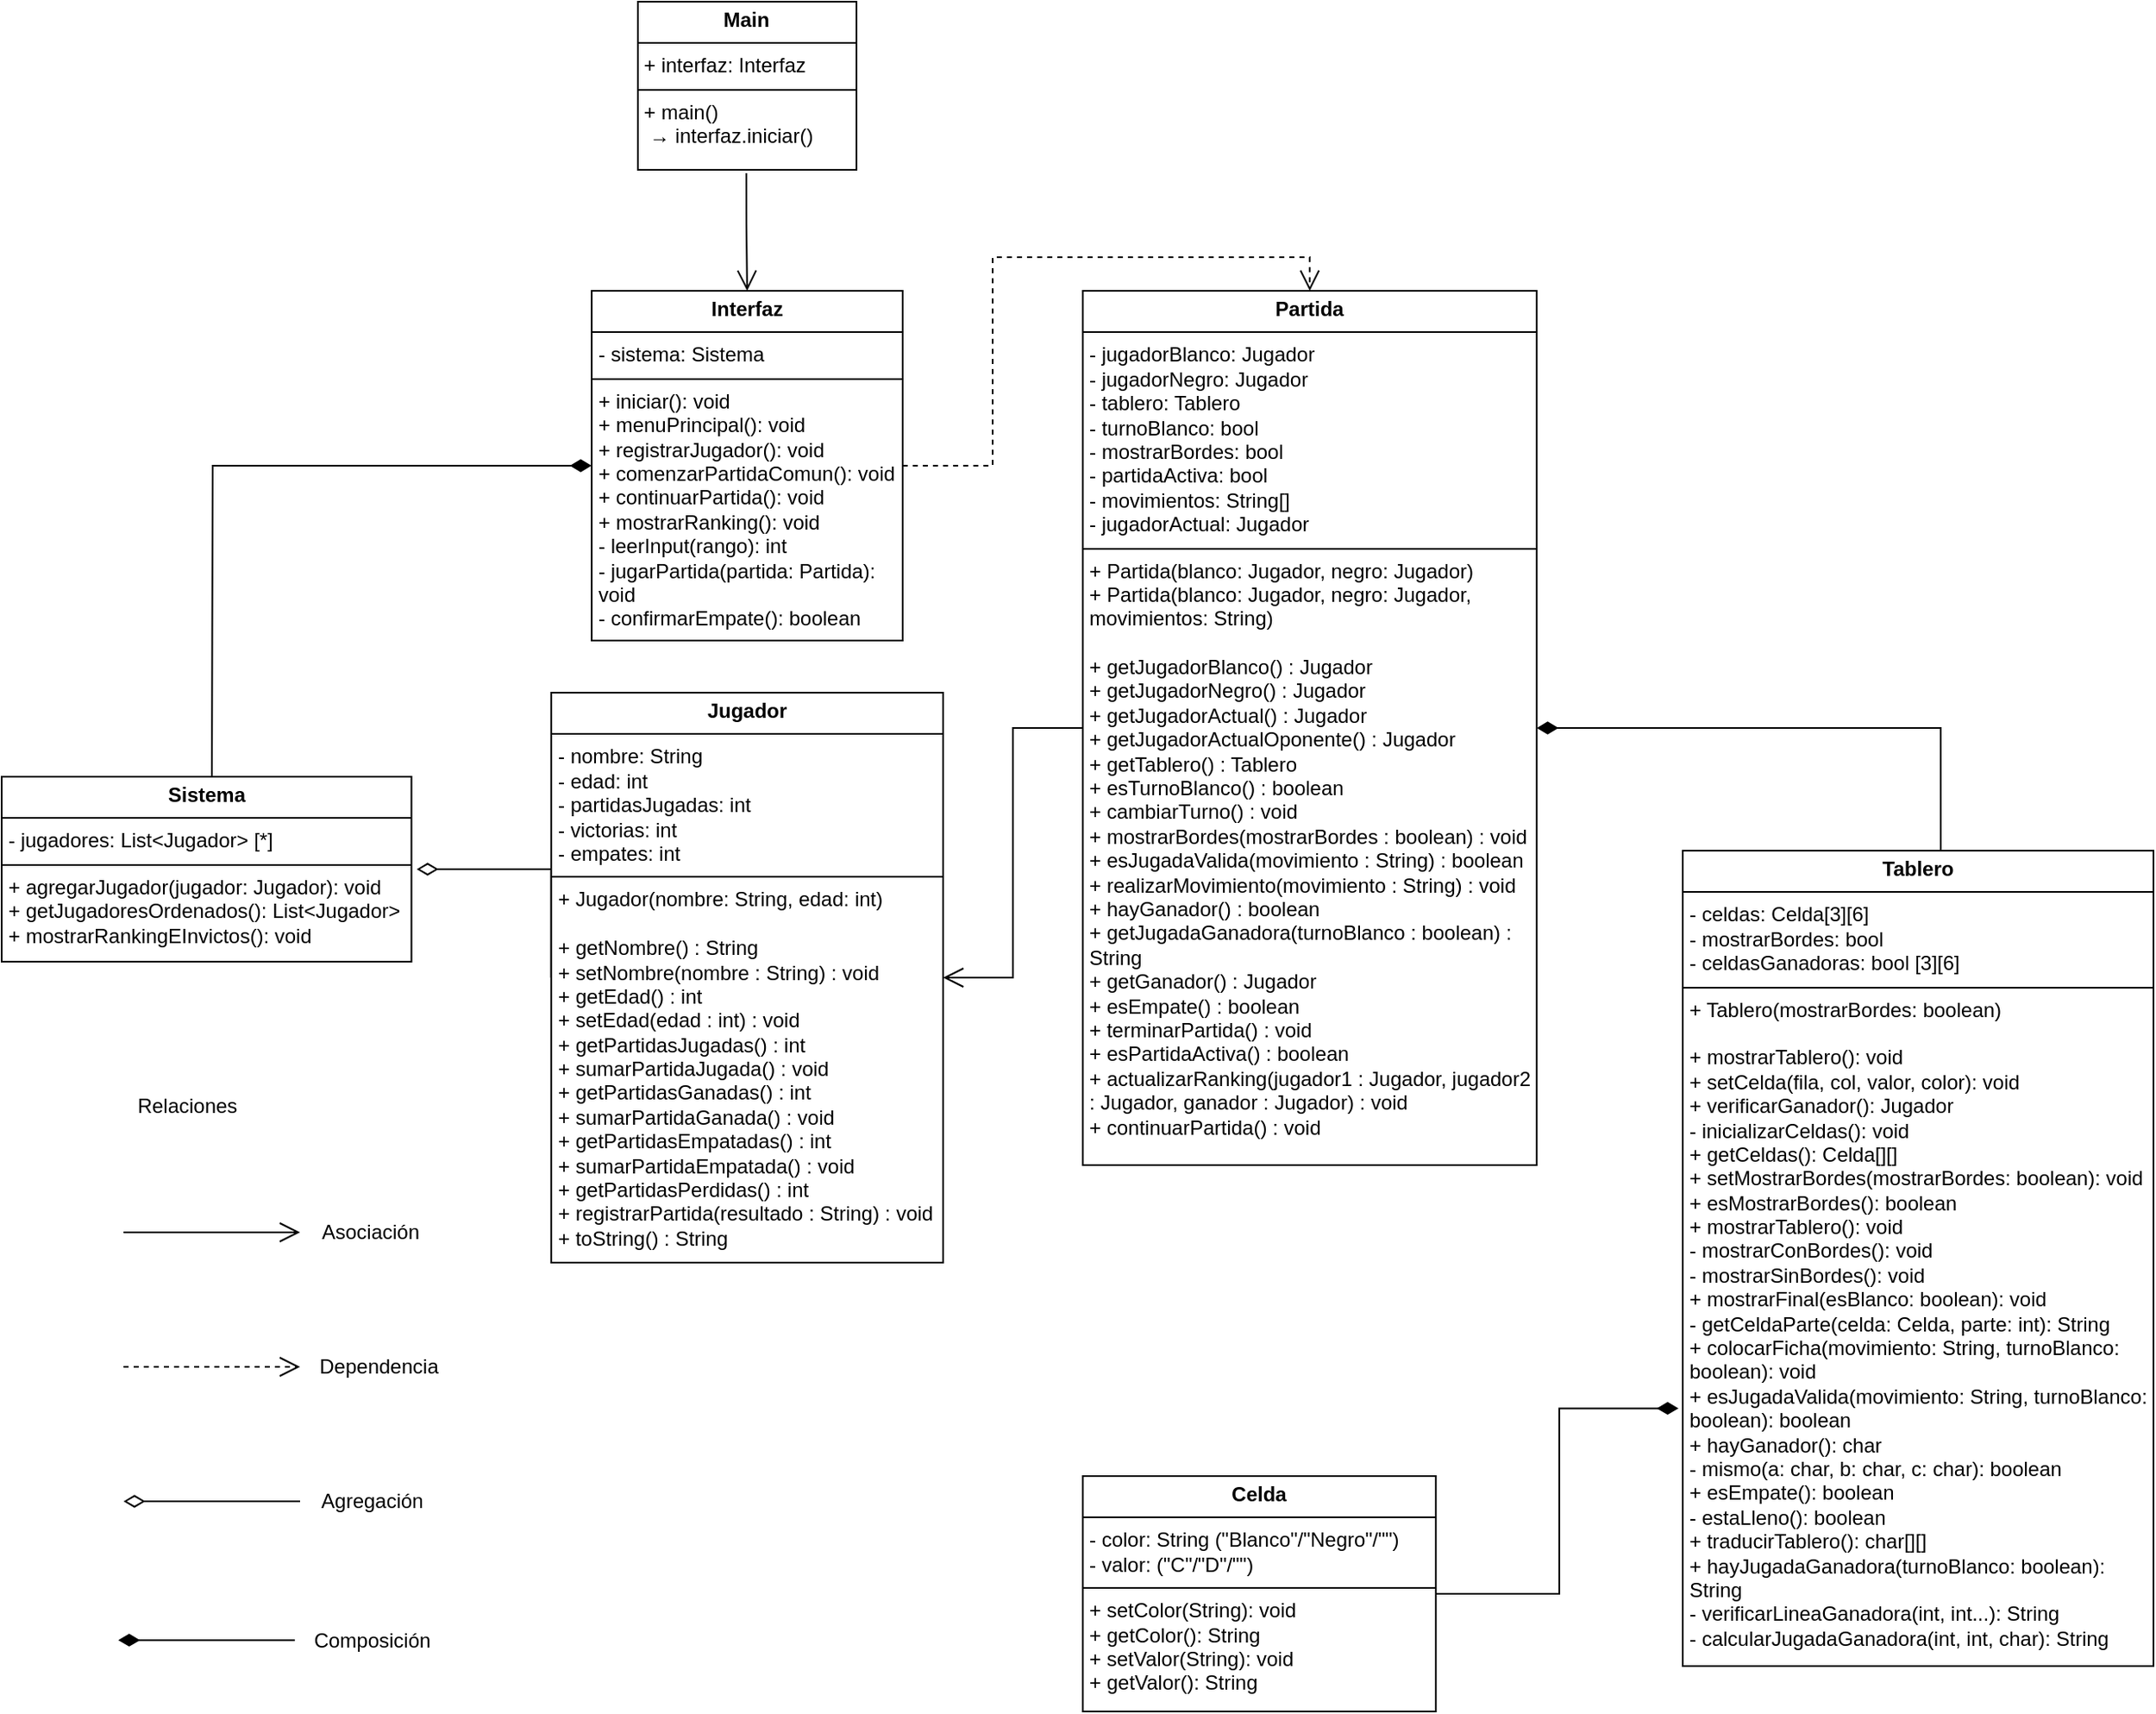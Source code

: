 <mxfile version="28.2.8">
  <diagram name="Página-1" id="5Gvda_64ftDl0GZmEhBH">
    <mxGraphModel dx="2215" dy="688" grid="1" gridSize="10" guides="1" tooltips="1" connect="1" arrows="1" fold="1" page="1" pageScale="1" pageWidth="827" pageHeight="1169" math="0" shadow="0">
      <root>
        <mxCell id="0" />
        <mxCell id="1" parent="0" />
        <mxCell id="dPJARuv6g8PlcfYMmT-h-5" value="" style="edgeStyle=orthogonalEdgeStyle;rounded=0;orthogonalLoop=1;jettySize=auto;html=1;endArrow=open;endFill=0;entryX=0.5;entryY=0;entryDx=0;entryDy=0;endSize=10;" parent="1" target="dPJARuv6g8PlcfYMmT-h-4" edge="1">
          <mxGeometry relative="1" as="geometry">
            <Array as="points">
              <mxPoint x="-137" y="212" />
              <mxPoint x="-137" y="212" />
            </Array>
            <mxPoint x="-137.037" y="182" as="sourcePoint" />
          </mxGeometry>
        </mxCell>
        <mxCell id="dPJARuv6g8PlcfYMmT-h-1" value="&lt;p style=&quot;margin:0px;margin-top:4px;text-align:center;&quot;&gt;&lt;b&gt;Main&lt;/b&gt;&lt;/p&gt;&lt;hr size=&quot;1&quot; style=&quot;border-style:solid;&quot;&gt;&lt;p style=&quot;margin:0px;margin-left:4px;&quot;&gt;+ interfaz: Interfaz&lt;br&gt;&lt;/p&gt;&lt;hr size=&quot;1&quot; style=&quot;border-style:solid;&quot;&gt;&lt;p style=&quot;margin:0px;margin-left:4px;&quot;&gt;+ main()&lt;br&gt;&lt;/p&gt;&lt;p style=&quot;margin:0px;margin-left:4px;&quot;&gt;&amp;nbsp;→ interfaz.iniciar()&lt;/p&gt;" style="verticalAlign=top;align=left;overflow=fill;html=1;whiteSpace=wrap;" parent="1" vertex="1">
          <mxGeometry x="-201.56" y="80" width="130" height="100" as="geometry" />
        </mxCell>
        <mxCell id="dPJARuv6g8PlcfYMmT-h-8" value="" style="edgeStyle=orthogonalEdgeStyle;rounded=0;orthogonalLoop=1;jettySize=auto;html=1;endArrow=none;endFill=0;startArrow=diamondThin;startFill=1;endSize=6;strokeWidth=1;startSize=10;" parent="1" source="dPJARuv6g8PlcfYMmT-h-4" edge="1">
          <mxGeometry relative="1" as="geometry">
            <mxPoint x="-454.953" y="541" as="targetPoint" />
          </mxGeometry>
        </mxCell>
        <mxCell id="dPJARuv6g8PlcfYMmT-h-18" value="" style="edgeStyle=orthogonalEdgeStyle;rounded=0;orthogonalLoop=1;jettySize=auto;html=1;entryX=0.5;entryY=0;entryDx=0;entryDy=0;endArrow=open;endFill=0;endSize=10;dashed=1;" parent="1" source="dPJARuv6g8PlcfYMmT-h-4" target="dPJARuv6g8PlcfYMmT-h-12" edge="1">
          <mxGeometry relative="1" as="geometry">
            <mxPoint x="35.94" y="317.0" as="targetPoint" />
          </mxGeometry>
        </mxCell>
        <mxCell id="dPJARuv6g8PlcfYMmT-h-4" value="&lt;p style=&quot;margin:0px;margin-top:4px;text-align:center;&quot;&gt;&lt;b&gt;Interfaz&lt;/b&gt;&lt;/p&gt;&lt;hr size=&quot;1&quot; style=&quot;border-style:solid;&quot;&gt;&lt;p style=&quot;margin:0px;margin-left:4px;&quot;&gt;- sistema: Sistema&lt;br&gt;&lt;/p&gt;&lt;hr size=&quot;1&quot; style=&quot;border-style:solid;&quot;&gt;&lt;p style=&quot;margin:0px;margin-left:4px;&quot;&gt;+ iniciar(): void&lt;br&gt;&lt;/p&gt;&lt;p style=&quot;margin:0px;margin-left:4px;&quot;&gt;+ menuPrincipal(): void&lt;/p&gt;&lt;p style=&quot;margin:0px;margin-left:4px;&quot;&gt;+ registrarJugador(): void&lt;/p&gt;&lt;p style=&quot;margin:0px;margin-left:4px;&quot;&gt;+&amp;nbsp;comenzarPartidaComun(): void&lt;/p&gt;&lt;p style=&quot;margin:0px;margin-left:4px;&quot;&gt;+ continuarPartida(): void&lt;/p&gt;&lt;p style=&quot;margin:0px;margin-left:4px;&quot;&gt;+ mostrarRanking(): void&lt;/p&gt;&lt;p style=&quot;margin:0px;margin-left:4px;&quot;&gt;- leerInput(rango): int&lt;/p&gt;&lt;p style=&quot;margin:0px;margin-left:4px;&quot;&gt;- jugarPartida(partida: Partida): void&lt;/p&gt;&lt;p style=&quot;margin:0px;margin-left:4px;&quot;&gt;-&amp;nbsp;confirmarEmpate(): boolean&lt;/p&gt;" style="verticalAlign=top;align=left;overflow=fill;html=1;whiteSpace=wrap;" parent="1" vertex="1">
          <mxGeometry x="-229.06" y="252" width="185" height="208" as="geometry" />
        </mxCell>
        <mxCell id="dPJARuv6g8PlcfYMmT-h-10" value="" style="edgeStyle=orthogonalEdgeStyle;rounded=0;orthogonalLoop=1;jettySize=auto;html=1;endArrow=none;endFill=0;startArrow=diamondThin;startFill=0;startSize=10;entryX=0;entryY=0.5;entryDx=0;entryDy=0;" parent="1" target="dPJARuv6g8PlcfYMmT-h-9" edge="1">
          <mxGeometry relative="1" as="geometry">
            <mxPoint x="-253" y="577" as="targetPoint" />
            <Array as="points">
              <mxPoint x="-270" y="596" />
              <mxPoint x="-270" y="596" />
            </Array>
            <mxPoint x="-333.12" y="596.0" as="sourcePoint" />
          </mxGeometry>
        </mxCell>
        <mxCell id="dPJARuv6g8PlcfYMmT-h-7" value="&lt;p style=&quot;margin:0px;margin-top:4px;text-align:center;&quot;&gt;&lt;b&gt;Sistema&lt;/b&gt;&lt;/p&gt;&lt;hr size=&quot;1&quot; style=&quot;border-style:solid;&quot;&gt;&lt;p style=&quot;margin:0px;margin-left:4px;&quot;&gt;- jugadores: List&amp;lt;Jugador&amp;gt; [*]&lt;br&gt;&lt;/p&gt;&lt;hr size=&quot;1&quot; style=&quot;border-style:solid;&quot;&gt;&lt;p style=&quot;margin:0px;margin-left:4px;&quot;&gt;+ agregarJugador(jugador: Jugador): void&lt;br&gt;&lt;/p&gt;&lt;p style=&quot;margin:0px;margin-left:4px;&quot;&gt;+ getJugadoresOrdenados():&amp;nbsp;List&amp;lt;Jugador&amp;gt;&lt;/p&gt;&lt;p style=&quot;margin:0px;margin-left:4px;&quot;&gt;+ mostrarRankingEInvictos(): void&lt;/p&gt;&lt;p style=&quot;margin:0px;margin-left:4px;&quot;&gt;&lt;br&gt;&lt;/p&gt;" style="verticalAlign=top;align=left;overflow=fill;html=1;whiteSpace=wrap;" parent="1" vertex="1">
          <mxGeometry x="-580" y="541" width="243.75" height="110" as="geometry" />
        </mxCell>
        <mxCell id="dPJARuv6g8PlcfYMmT-h-13" value="" style="edgeStyle=orthogonalEdgeStyle;rounded=0;orthogonalLoop=1;jettySize=auto;html=1;endArrow=none;endFill=0;startArrow=open;startFill=0;startSize=10;" parent="1" source="dPJARuv6g8PlcfYMmT-h-9" target="dPJARuv6g8PlcfYMmT-h-12" edge="1">
          <mxGeometry relative="1" as="geometry" />
        </mxCell>
        <mxCell id="dPJARuv6g8PlcfYMmT-h-9" value="&lt;p style=&quot;margin:0px;margin-top:4px;text-align:center;&quot;&gt;&lt;b&gt;Jugador&lt;/b&gt;&lt;/p&gt;&lt;hr size=&quot;1&quot; style=&quot;border-style:solid;&quot;&gt;&lt;p style=&quot;margin:0px;margin-left:4px;&quot;&gt;- nombre: String&lt;br&gt;&lt;/p&gt;&lt;p style=&quot;margin:0px;margin-left:4px;&quot;&gt;- edad: int&lt;/p&gt;&lt;p style=&quot;margin:0px;margin-left:4px;&quot;&gt;- partidasJugadas: int&lt;/p&gt;&lt;p style=&quot;margin:0px;margin-left:4px;&quot;&gt;- victorias: int&lt;/p&gt;&lt;p style=&quot;margin:0px;margin-left:4px;&quot;&gt;- empates: int&lt;/p&gt;&lt;hr size=&quot;1&quot; style=&quot;border-style:solid;&quot;&gt;&lt;p style=&quot;margin:0px;margin-left:4px;&quot;&gt;+ Jugador(nombre: String, edad: int)&lt;/p&gt;&lt;p style=&quot;margin:0px;margin-left:4px;&quot;&gt;&lt;br&gt;&lt;/p&gt;&lt;p style=&quot;margin:0px;margin-left:4px;&quot;&gt;+ getNombre() : String&lt;/p&gt;&lt;p style=&quot;margin:0px;margin-left:4px;&quot;&gt;+ setNombre(nombre : String) : void&lt;/p&gt;&lt;p style=&quot;margin:0px;margin-left:4px;&quot;&gt;+ getEdad() : int&lt;/p&gt;&lt;p style=&quot;margin:0px;margin-left:4px;&quot;&gt;+ setEdad(edad : int) : void&lt;/p&gt;&lt;p style=&quot;margin:0px;margin-left:4px;&quot;&gt;+ getPartidasJugadas() : int&lt;/p&gt;&lt;p style=&quot;margin:0px;margin-left:4px;&quot;&gt;+ sumarPartidaJugada() : void&lt;/p&gt;&lt;p style=&quot;margin:0px;margin-left:4px;&quot;&gt;+ getPartidasGanadas() : int&lt;/p&gt;&lt;p style=&quot;margin:0px;margin-left:4px;&quot;&gt;+ sumarPartidaGanada() : void&lt;/p&gt;&lt;p style=&quot;margin:0px;margin-left:4px;&quot;&gt;+ getPartidasEmpatadas() : int&lt;/p&gt;&lt;p style=&quot;margin:0px;margin-left:4px;&quot;&gt;+ sumarPartidaEmpatada() : void&lt;/p&gt;&lt;p style=&quot;margin:0px;margin-left:4px;&quot;&gt;+ getPartidasPerdidas() : int&lt;/p&gt;&lt;p style=&quot;margin:0px;margin-left:4px;&quot;&gt;+ registrarPartida(resultado : String) : void&lt;/p&gt;&lt;p style=&quot;margin:0px;margin-left:4px;&quot;&gt;+ toString() : String&lt;/p&gt;&lt;p style=&quot;margin:0px;margin-left:4px;&quot;&gt;&lt;br&gt;&lt;/p&gt;" style="verticalAlign=top;align=left;overflow=fill;html=1;whiteSpace=wrap;" parent="1" vertex="1">
          <mxGeometry x="-253.12" y="491" width="233.12" height="339" as="geometry" />
        </mxCell>
        <mxCell id="dPJARuv6g8PlcfYMmT-h-20" value="" style="edgeStyle=orthogonalEdgeStyle;rounded=0;orthogonalLoop=1;jettySize=auto;html=1;endArrow=none;endFill=0;startArrow=diamondThin;startFill=1;startSize=10;entryX=0.548;entryY=0.001;entryDx=0;entryDy=0;entryPerimeter=0;" parent="1" source="dPJARuv6g8PlcfYMmT-h-12" target="dPJARuv6g8PlcfYMmT-h-19" edge="1">
          <mxGeometry relative="1" as="geometry">
            <mxPoint x="363.13" y="832" as="targetPoint" />
          </mxGeometry>
        </mxCell>
        <mxCell id="dPJARuv6g8PlcfYMmT-h-12" value="&lt;p style=&quot;margin:0px;margin-top:4px;text-align:center;&quot;&gt;&lt;b&gt;Partida&lt;/b&gt;&lt;/p&gt;&lt;hr size=&quot;1&quot; style=&quot;border-style:solid;&quot;&gt;&lt;p style=&quot;margin:0px;margin-left:4px;&quot;&gt;- jugadorBlanco: Jugador&lt;br&gt;&lt;/p&gt;&lt;p style=&quot;margin: 0px 0px 0px 4px;&quot;&gt;- jugadorNegro: Jugador&lt;/p&gt;&lt;p style=&quot;margin:0px;margin-left:4px;&quot;&gt;- tablero: Tablero&lt;/p&gt;&lt;p style=&quot;margin:0px;margin-left:4px;&quot;&gt;- turnoBlanco: bool&lt;/p&gt;&lt;p style=&quot;margin:0px;margin-left:4px;&quot;&gt;- mostrarBordes: bool&lt;br&gt;&lt;/p&gt;&lt;p style=&quot;margin:0px;margin-left:4px;&quot;&gt;- partidaActiva: bool&lt;/p&gt;&lt;p style=&quot;margin:0px;margin-left:4px;&quot;&gt;- movimientos: String[]&lt;/p&gt;&lt;p style=&quot;margin:0px;margin-left:4px;&quot;&gt;- jugadorActual: Jugador&lt;/p&gt;&lt;hr size=&quot;1&quot; style=&quot;border-style:solid;&quot;&gt;&lt;p style=&quot;margin:0px;margin-left:4px;&quot;&gt;+ Partida(blanco: Jugador, negro: Jugador)&lt;/p&gt;&lt;p style=&quot;margin:0px;margin-left:4px;&quot;&gt;+ Partida(blanco: Jugador, negro: Jugador, movimientos: String)&lt;/p&gt;&lt;p style=&quot;margin:0px;margin-left:4px;&quot;&gt;&lt;br&gt;&lt;/p&gt;&lt;p style=&quot;margin:0px;margin-left:4px;&quot;&gt;+ getJugadorBlanco() : Jugador&lt;/p&gt;&lt;p style=&quot;margin:0px;margin-left:4px;&quot;&gt;+ getJugadorNegro() : Jugador&lt;/p&gt;&lt;p style=&quot;margin:0px;margin-left:4px;&quot;&gt;+ getJugadorActual() : Jugador&lt;/p&gt;&lt;p style=&quot;margin:0px;margin-left:4px;&quot;&gt;+ getJugadorActualOponente() : Jugador&lt;/p&gt;&lt;p style=&quot;margin:0px;margin-left:4px;&quot;&gt;+ getTablero() : Tablero&lt;/p&gt;&lt;p style=&quot;margin:0px;margin-left:4px;&quot;&gt;+ esTurnoBlanco() : boolean&lt;/p&gt;&lt;p style=&quot;margin:0px;margin-left:4px;&quot;&gt;+ cambiarTurno() : void&lt;/p&gt;&lt;p style=&quot;margin:0px;margin-left:4px;&quot;&gt;+ mostrarBordes(mostrarBordes : boolean) : void&lt;/p&gt;&lt;p style=&quot;margin:0px;margin-left:4px;&quot;&gt;+ esJugadaValida(movimiento : String) : boolean&lt;/p&gt;&lt;p style=&quot;margin:0px;margin-left:4px;&quot;&gt;+ realizarMovimiento(movimiento : String) : void&lt;/p&gt;&lt;p style=&quot;margin:0px;margin-left:4px;&quot;&gt;+ hayGanador() : boolean&lt;/p&gt;&lt;p style=&quot;margin:0px;margin-left:4px;&quot;&gt;+ getJugadaGanadora(turnoBlanco : boolean) : String&lt;/p&gt;&lt;p style=&quot;margin:0px;margin-left:4px;&quot;&gt;+ getGanador() : Jugador&lt;/p&gt;&lt;p style=&quot;margin:0px;margin-left:4px;&quot;&gt;+ esEmpate() : boolean&lt;/p&gt;&lt;p style=&quot;margin:0px;margin-left:4px;&quot;&gt;+ terminarPartida() : void&lt;/p&gt;&lt;p style=&quot;margin:0px;margin-left:4px;&quot;&gt;+ esPartidaActiva() : boolean&lt;/p&gt;&lt;p style=&quot;margin:0px;margin-left:4px;&quot;&gt;+ actualizarRanking(jugador1 : Jugador, jugador2 : Jugador, ganador : Jugador) : void&lt;/p&gt;&lt;p style=&quot;margin:0px;margin-left:4px;&quot;&gt;+ continuarPartida() : void&lt;/p&gt;" style="verticalAlign=top;align=left;overflow=fill;html=1;whiteSpace=wrap;" parent="1" vertex="1">
          <mxGeometry x="63.13" y="252" width="270" height="520" as="geometry" />
        </mxCell>
        <mxCell id="dPJARuv6g8PlcfYMmT-h-22" value="" style="edgeStyle=orthogonalEdgeStyle;rounded=0;orthogonalLoop=1;jettySize=auto;html=1;endArrow=none;endFill=0;startArrow=diamondThin;startFill=1;startSize=10;exitX=-0.009;exitY=0.684;exitDx=0;exitDy=0;exitPerimeter=0;" parent="1" source="dPJARuv6g8PlcfYMmT-h-19" target="dPJARuv6g8PlcfYMmT-h-21" edge="1">
          <mxGeometry relative="1" as="geometry">
            <mxPoint x="360" y="910" as="sourcePoint" />
          </mxGeometry>
        </mxCell>
        <mxCell id="dPJARuv6g8PlcfYMmT-h-19" value="&lt;p style=&quot;margin:0px;margin-top:4px;text-align:center;&quot;&gt;&lt;b&gt;Tablero&lt;/b&gt;&lt;/p&gt;&lt;hr size=&quot;1&quot; style=&quot;border-style:solid;&quot;&gt;&lt;p style=&quot;margin:0px;margin-left:4px;&quot;&gt;- celdas: Celda[3][6]&lt;/p&gt;&lt;p style=&quot;margin:0px;margin-left:4px;&quot;&gt;- mostrarBordes: bool&lt;br&gt;&lt;/p&gt;&lt;p style=&quot;margin:0px;margin-left:4px;&quot;&gt;- celdasGanadoras: bool [3][6]&lt;/p&gt;&lt;hr size=&quot;1&quot; style=&quot;border-style:solid;&quot;&gt;&lt;p style=&quot;margin:0px;margin-left:4px;&quot;&gt;+ Tablero(mostrarBordes: boolean)&lt;br&gt;&lt;/p&gt;&lt;p style=&quot;margin:0px;margin-left:4px;&quot;&gt;&lt;br&gt;&lt;/p&gt;&lt;p style=&quot;margin:0px;margin-left:4px;&quot;&gt;+ mostrarTablero(): void&lt;/p&gt;&lt;p style=&quot;margin:0px;margin-left:4px;&quot;&gt;+ setCelda(fila, col, valor, color): void&lt;/p&gt;&lt;p style=&quot;margin:0px;margin-left:4px;&quot;&gt;+ verificarGanador(): Jugador&lt;/p&gt;&lt;p style=&quot;margin:0px;margin-left:4px;&quot;&gt;-&amp;nbsp;inicializarCeldas(): void&lt;/p&gt;&lt;p style=&quot;margin:0px;margin-left:4px;&quot;&gt;+&amp;nbsp;getCeldas(): Celda[][]&lt;/p&gt;&lt;p style=&quot;margin:0px;margin-left:4px;&quot;&gt;+&amp;nbsp;setMostrarBordes(mostrarBordes: boolean): void&lt;/p&gt;&lt;p style=&quot;margin:0px;margin-left:4px;&quot;&gt;+ esMostrarBordes(): boolean&lt;/p&gt;&lt;p style=&quot;margin:0px;margin-left:4px;&quot;&gt;+ mostrarTablero(): void&lt;/p&gt;&lt;p style=&quot;margin:0px;margin-left:4px;&quot;&gt;-&amp;nbsp;mostrarConBordes(): void&lt;/p&gt;&lt;p style=&quot;margin:0px;margin-left:4px;&quot;&gt;-&amp;nbsp;mostrarSinBordes(): void&lt;/p&gt;&lt;p style=&quot;margin:0px;margin-left:4px;&quot;&gt;+&amp;nbsp;mostrarFinal(esBlanco: boolean): void&lt;/p&gt;&lt;p style=&quot;margin:0px;margin-left:4px;&quot;&gt;-&amp;nbsp;getCeldaParte(celda: Celda, parte: int): String&lt;/p&gt;&lt;p style=&quot;margin:0px;margin-left:4px;&quot;&gt;+&amp;nbsp;colocarFicha(movimiento: String, turnoBlanco: boolean): void&lt;/p&gt;&lt;p style=&quot;margin:0px;margin-left:4px;&quot;&gt;+&amp;nbsp;esJugadaValida(&lt;span style=&quot;background-color: transparent; color: light-dark(rgb(0, 0, 0), rgb(255, 255, 255));&quot;&gt;movimiento: String, turnoBlanco: boolean&lt;/span&gt;&lt;span style=&quot;background-color: transparent; color: light-dark(rgb(0, 0, 0), rgb(255, 255, 255));&quot;&gt;): boolean&lt;/span&gt;&lt;/p&gt;&lt;p style=&quot;margin:0px;margin-left:4px;&quot;&gt;&lt;span style=&quot;background-color: transparent; color: light-dark(rgb(0, 0, 0), rgb(255, 255, 255));&quot;&gt;+&amp;nbsp;&lt;/span&gt;&lt;span style=&quot;background-color: transparent;&quot;&gt;hayGanador(): char&lt;/span&gt;&lt;/p&gt;&lt;p style=&quot;margin:0px;margin-left:4px;&quot;&gt;&lt;span style=&quot;background-color: transparent;&quot;&gt;-&amp;nbsp;&lt;/span&gt;&lt;span style=&quot;background-color: transparent;&quot;&gt;mismo(a: char, b: char, c: char): boolean&lt;/span&gt;&lt;/p&gt;&lt;p style=&quot;margin:0px;margin-left:4px;&quot;&gt;&lt;span style=&quot;background-color: transparent;&quot;&gt;+&amp;nbsp;&lt;/span&gt;&lt;span style=&quot;background-color: transparent;&quot;&gt;esEmpate(): boolean&lt;/span&gt;&lt;/p&gt;&lt;p style=&quot;margin:0px;margin-left:4px;&quot;&gt;&lt;span style=&quot;background-color: transparent;&quot;&gt;-&amp;nbsp;&lt;/span&gt;&lt;span style=&quot;background-color: transparent;&quot;&gt;estaLleno(): boolean&lt;/span&gt;&lt;span style=&quot;background-color: transparent;&quot;&gt;&lt;/span&gt;&lt;/p&gt;&lt;p style=&quot;margin:0px;margin-left:4px;&quot;&gt;&lt;span style=&quot;background-color: transparent;&quot;&gt;+&amp;nbsp;&lt;/span&gt;&lt;span style=&quot;background-color: transparent;&quot;&gt;traducirTablero(): char[][]&lt;/span&gt;&lt;/p&gt;&lt;p style=&quot;margin:0px;margin-left:4px;&quot;&gt;&lt;span style=&quot;background-color: transparent;&quot;&gt;+&amp;nbsp;&lt;/span&gt;&lt;span style=&quot;background-color: transparent;&quot;&gt;hayJugadaGanadora(&lt;/span&gt;&lt;span style=&quot;background-color: transparent;&quot;&gt;turnoBlanco: boolean): String&lt;/span&gt;&lt;/p&gt;&lt;p style=&quot;margin:0px;margin-left:4px;&quot;&gt;&lt;span style=&quot;background-color: transparent;&quot;&gt;-&amp;nbsp;&lt;/span&gt;&lt;span style=&quot;background-color: transparent;&quot;&gt;verificarLineaGanadora(int, int...): String&lt;/span&gt;&lt;/p&gt;&lt;p style=&quot;margin:0px;margin-left:4px;&quot;&gt;&lt;span style=&quot;background-color: transparent;&quot;&gt;-&amp;nbsp;&lt;/span&gt;&lt;span style=&quot;background-color: transparent;&quot;&gt;calcularJugadaGanadora(int, int, char): String&lt;/span&gt;&lt;/p&gt;" style="verticalAlign=top;align=left;overflow=fill;html=1;whiteSpace=wrap;" parent="1" vertex="1">
          <mxGeometry x="420" y="585" width="280" height="485" as="geometry" />
        </mxCell>
        <mxCell id="dPJARuv6g8PlcfYMmT-h-21" value="&lt;p style=&quot;margin:0px;margin-top:4px;text-align:center;&quot;&gt;&lt;b&gt;Celda&lt;/b&gt;&lt;/p&gt;&lt;hr size=&quot;1&quot; style=&quot;border-style:solid;&quot;&gt;&lt;p style=&quot;margin:0px;margin-left:4px;&quot;&gt;- color: String (&quot;Blanco&quot;/&quot;Negro&quot;/&quot;&quot;)&lt;/p&gt;&lt;p style=&quot;margin:0px;margin-left:4px;&quot;&gt;- valor:&amp;nbsp;&lt;span style=&quot;background-color: transparent; color: light-dark(rgb(0, 0, 0), rgb(255, 255, 255));&quot;&gt;(&quot;C&quot;/&quot;D&quot;/&quot;&quot;)&lt;/span&gt;&lt;br&gt;&lt;/p&gt;&lt;hr size=&quot;1&quot; style=&quot;border-style:solid;&quot;&gt;&lt;p style=&quot;margin:0px;margin-left:4px;&quot;&gt;+ setColor(String): void&lt;br&gt;&lt;/p&gt;&lt;p style=&quot;margin:0px;margin-left:4px;&quot;&gt;+ getColor(): String&lt;/p&gt;&lt;p style=&quot;margin:0px;margin-left:4px;&quot;&gt;+ setValor(String): void&lt;/p&gt;&lt;p style=&quot;margin:0px;margin-left:4px;&quot;&gt;+ getValor(): String&lt;/p&gt;" style="verticalAlign=top;align=left;overflow=fill;html=1;whiteSpace=wrap;" parent="1" vertex="1">
          <mxGeometry x="63.13" y="957" width="210" height="140" as="geometry" />
        </mxCell>
        <mxCell id="dPJARuv6g8PlcfYMmT-h-23" value="" style="endArrow=open;endFill=0;html=1;edgeStyle=orthogonalEdgeStyle;align=left;verticalAlign=top;rounded=0;endSize=10;" parent="1" edge="1">
          <mxGeometry x="-1" relative="1" as="geometry">
            <mxPoint x="-507.5" y="812" as="sourcePoint" />
            <mxPoint x="-402.49" y="812" as="targetPoint" />
          </mxGeometry>
        </mxCell>
        <mxCell id="dPJARuv6g8PlcfYMmT-h-25" value="" style="endArrow=open;endFill=0;html=1;edgeStyle=orthogonalEdgeStyle;align=left;verticalAlign=top;rounded=0;endSize=10;dashed=1;" parent="1" edge="1">
          <mxGeometry x="-1" relative="1" as="geometry">
            <mxPoint x="-507.5" y="892" as="sourcePoint" />
            <mxPoint x="-402.49" y="892" as="targetPoint" />
          </mxGeometry>
        </mxCell>
        <mxCell id="dPJARuv6g8PlcfYMmT-h-27" value="" style="endArrow=none;endFill=0;html=1;edgeStyle=orthogonalEdgeStyle;align=left;verticalAlign=top;rounded=0;endSize=10;startArrow=diamondThin;startFill=0;startSize=10;" parent="1" edge="1">
          <mxGeometry x="-1" relative="1" as="geometry">
            <mxPoint x="-507.5" y="972" as="sourcePoint" />
            <mxPoint x="-402.49" y="972" as="targetPoint" />
          </mxGeometry>
        </mxCell>
        <mxCell id="dPJARuv6g8PlcfYMmT-h-28" value="" style="endArrow=none;endFill=0;html=1;edgeStyle=orthogonalEdgeStyle;align=left;verticalAlign=top;rounded=0;endSize=10;startArrow=diamondThin;startFill=1;startSize=10;" parent="1" edge="1">
          <mxGeometry x="-1" relative="1" as="geometry">
            <mxPoint x="-510.63" y="1054.58" as="sourcePoint" />
            <mxPoint x="-405.62" y="1054.58" as="targetPoint" />
          </mxGeometry>
        </mxCell>
        <mxCell id="dPJARuv6g8PlcfYMmT-h-29" value="Composición" style="text;html=1;align=center;verticalAlign=middle;resizable=0;points=[];autosize=1;strokeColor=none;fillColor=none;" parent="1" vertex="1">
          <mxGeometry x="-405" y="1040" width="90" height="30" as="geometry" />
        </mxCell>
        <mxCell id="dPJARuv6g8PlcfYMmT-h-30" value="Agregación" style="text;html=1;align=center;verticalAlign=middle;resizable=0;points=[];autosize=1;strokeColor=none;fillColor=none;" parent="1" vertex="1">
          <mxGeometry x="-400" y="957" width="80" height="30" as="geometry" />
        </mxCell>
        <mxCell id="dPJARuv6g8PlcfYMmT-h-34" value="Dependencia" style="text;html=1;align=center;verticalAlign=middle;resizable=0;points=[];autosize=1;strokeColor=none;fillColor=none;" parent="1" vertex="1">
          <mxGeometry x="-401" y="877" width="90" height="30" as="geometry" />
        </mxCell>
        <mxCell id="dPJARuv6g8PlcfYMmT-h-35" value="Asociación" style="text;html=1;align=center;verticalAlign=middle;resizable=0;points=[];autosize=1;strokeColor=none;fillColor=none;" parent="1" vertex="1">
          <mxGeometry x="-401" y="797" width="80" height="30" as="geometry" />
        </mxCell>
        <mxCell id="dPJARuv6g8PlcfYMmT-h-36" value="Relaciones" style="text;html=1;align=center;verticalAlign=middle;resizable=0;points=[];autosize=1;strokeColor=none;fillColor=none;" parent="1" vertex="1">
          <mxGeometry x="-510" y="722" width="80" height="30" as="geometry" />
        </mxCell>
      </root>
    </mxGraphModel>
  </diagram>
</mxfile>
